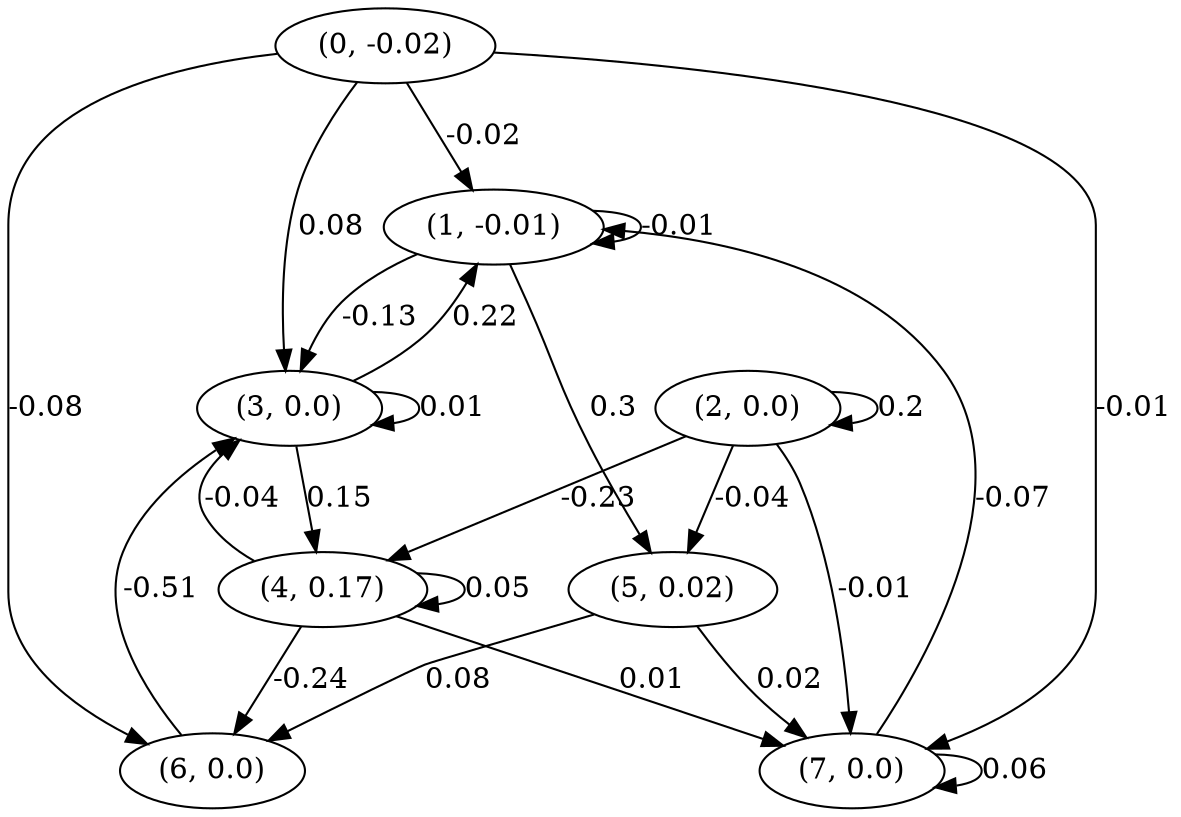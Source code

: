 digraph {
    0 [ label = "(0, -0.02)" ]
    1 [ label = "(1, -0.01)" ]
    2 [ label = "(2, 0.0)" ]
    3 [ label = "(3, 0.0)" ]
    4 [ label = "(4, 0.17)" ]
    5 [ label = "(5, 0.02)" ]
    6 [ label = "(6, 0.0)" ]
    7 [ label = "(7, 0.0)" ]
    1 -> 1 [ label = "-0.01" ]
    2 -> 2 [ label = "0.2" ]
    3 -> 3 [ label = "0.01" ]
    4 -> 4 [ label = "0.05" ]
    7 -> 7 [ label = "0.06" ]
    0 -> 1 [ label = "-0.02" ]
    3 -> 1 [ label = "0.22" ]
    7 -> 1 [ label = "-0.07" ]
    0 -> 3 [ label = "0.08" ]
    1 -> 3 [ label = "-0.13" ]
    4 -> 3 [ label = "-0.04" ]
    6 -> 3 [ label = "-0.51" ]
    2 -> 4 [ label = "-0.23" ]
    3 -> 4 [ label = "0.15" ]
    1 -> 5 [ label = "0.3" ]
    2 -> 5 [ label = "-0.04" ]
    0 -> 6 [ label = "-0.08" ]
    4 -> 6 [ label = "-0.24" ]
    5 -> 6 [ label = "0.08" ]
    0 -> 7 [ label = "-0.01" ]
    2 -> 7 [ label = "-0.01" ]
    4 -> 7 [ label = "0.01" ]
    5 -> 7 [ label = "0.02" ]
}

